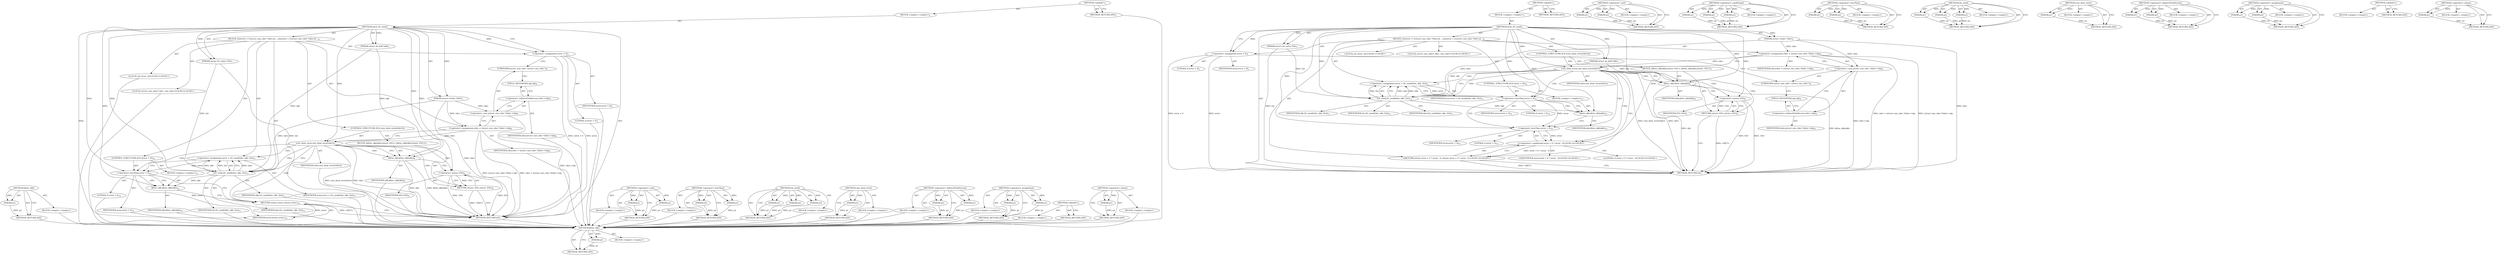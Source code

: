 digraph "&lt;operator&gt;.minus" {
vulnerable_93 [label=<(METHOD,kfree_skb)>];
vulnerable_94 [label=<(PARAM,p1)>];
vulnerable_95 [label=<(BLOCK,&lt;empty&gt;,&lt;empty&gt;)>];
vulnerable_96 [label=<(METHOD_RETURN,ANY)>];
vulnerable_6 [label=<(METHOD,&lt;global&gt;)<SUB>1</SUB>>];
vulnerable_7 [label=<(BLOCK,&lt;empty&gt;,&lt;empty&gt;)<SUB>1</SUB>>];
vulnerable_8 [label=<(METHOD,iwch_l2t_send)<SUB>1</SUB>>];
vulnerable_9 [label=<(PARAM,struct t3cdev *tdev)<SUB>1</SUB>>];
vulnerable_10 [label=<(PARAM,struct sk_buff *skb)<SUB>1</SUB>>];
vulnerable_11 [label=<(PARAM,struct l2t_entry *l2e)<SUB>1</SUB>>];
vulnerable_12 [label=<(BLOCK,{
	int	error = 0;
	struct cxio_rdev *rdev;

	rd...,{
	int	error = 0;
	struct cxio_rdev *rdev;

	rd...)<SUB>2</SUB>>];
vulnerable_13 [label="<(LOCAL,int error: int)<SUB>3</SUB>>"];
vulnerable_14 [label=<(&lt;operator&gt;.assignment,error = 0)<SUB>3</SUB>>];
vulnerable_15 [label=<(IDENTIFIER,error,error = 0)<SUB>3</SUB>>];
vulnerable_16 [label=<(LITERAL,0,error = 0)<SUB>3</SUB>>];
vulnerable_17 [label="<(LOCAL,struct cxio_rdev* rdev: cxio_rdev*)<SUB>4</SUB>>"];
vulnerable_18 [label=<(&lt;operator&gt;.assignment,rdev = (struct cxio_rdev *)tdev-&gt;ulp)<SUB>6</SUB>>];
vulnerable_19 [label=<(IDENTIFIER,rdev,rdev = (struct cxio_rdev *)tdev-&gt;ulp)<SUB>6</SUB>>];
vulnerable_20 [label=<(&lt;operator&gt;.cast,(struct cxio_rdev *)tdev-&gt;ulp)<SUB>6</SUB>>];
vulnerable_21 [label=<(UNKNOWN,struct cxio_rdev *,struct cxio_rdev *)<SUB>6</SUB>>];
vulnerable_22 [label=<(&lt;operator&gt;.indirectFieldAccess,tdev-&gt;ulp)<SUB>6</SUB>>];
vulnerable_23 [label=<(IDENTIFIER,tdev,(struct cxio_rdev *)tdev-&gt;ulp)<SUB>6</SUB>>];
vulnerable_24 [label=<(FIELD_IDENTIFIER,ulp,ulp)<SUB>6</SUB>>];
vulnerable_25 [label=<(CONTROL_STRUCTURE,IF,if (cxio_fatal_error(rdev)))<SUB>7</SUB>>];
vulnerable_26 [label=<(cxio_fatal_error,cxio_fatal_error(rdev))<SUB>7</SUB>>];
vulnerable_27 [label=<(IDENTIFIER,rdev,cxio_fatal_error(rdev))<SUB>7</SUB>>];
vulnerable_28 [label=<(BLOCK,{
		kfree_skb(skb);
		return -EIO;
	},{
		kfree_skb(skb);
		return -EIO;
	})<SUB>7</SUB>>];
vulnerable_29 [label=<(kfree_skb,kfree_skb(skb))<SUB>8</SUB>>];
vulnerable_30 [label=<(IDENTIFIER,skb,kfree_skb(skb))<SUB>8</SUB>>];
vulnerable_31 [label=<(RETURN,return -EIO;,return -EIO;)<SUB>9</SUB>>];
vulnerable_32 [label=<(&lt;operator&gt;.minus,-EIO)<SUB>9</SUB>>];
vulnerable_33 [label=<(IDENTIFIER,EIO,-EIO)<SUB>9</SUB>>];
vulnerable_34 [label=<(&lt;operator&gt;.assignment,error = l2t_send(tdev, skb, l2e))<SUB>11</SUB>>];
vulnerable_35 [label=<(IDENTIFIER,error,error = l2t_send(tdev, skb, l2e))<SUB>11</SUB>>];
vulnerable_36 [label=<(l2t_send,l2t_send(tdev, skb, l2e))<SUB>11</SUB>>];
vulnerable_37 [label=<(IDENTIFIER,tdev,l2t_send(tdev, skb, l2e))<SUB>11</SUB>>];
vulnerable_38 [label=<(IDENTIFIER,skb,l2t_send(tdev, skb, l2e))<SUB>11</SUB>>];
vulnerable_39 [label=<(IDENTIFIER,l2e,l2t_send(tdev, skb, l2e))<SUB>11</SUB>>];
vulnerable_40 [label=<(CONTROL_STRUCTURE,IF,if (error &lt; 0))<SUB>12</SUB>>];
vulnerable_41 [label=<(&lt;operator&gt;.lessThan,error &lt; 0)<SUB>12</SUB>>];
vulnerable_42 [label=<(IDENTIFIER,error,error &lt; 0)<SUB>12</SUB>>];
vulnerable_43 [label=<(LITERAL,0,error &lt; 0)<SUB>12</SUB>>];
vulnerable_44 [label=<(BLOCK,&lt;empty&gt;,&lt;empty&gt;)<SUB>13</SUB>>];
vulnerable_45 [label=<(kfree_skb,kfree_skb(skb))<SUB>13</SUB>>];
vulnerable_46 [label=<(IDENTIFIER,skb,kfree_skb(skb))<SUB>13</SUB>>];
vulnerable_47 [label=<(RETURN,return error;,return error;)<SUB>14</SUB>>];
vulnerable_48 [label=<(IDENTIFIER,error,return error;)<SUB>14</SUB>>];
vulnerable_49 [label=<(METHOD_RETURN,int)<SUB>1</SUB>>];
vulnerable_51 [label=<(METHOD_RETURN,ANY)<SUB>1</SUB>>];
vulnerable_79 [label=<(METHOD,&lt;operator&gt;.cast)>];
vulnerable_80 [label=<(PARAM,p1)>];
vulnerable_81 [label=<(PARAM,p2)>];
vulnerable_82 [label=<(BLOCK,&lt;empty&gt;,&lt;empty&gt;)>];
vulnerable_83 [label=<(METHOD_RETURN,ANY)>];
vulnerable_107 [label=<(METHOD,&lt;operator&gt;.lessThan)>];
vulnerable_108 [label=<(PARAM,p1)>];
vulnerable_109 [label=<(PARAM,p2)>];
vulnerable_110 [label=<(BLOCK,&lt;empty&gt;,&lt;empty&gt;)>];
vulnerable_111 [label=<(METHOD_RETURN,ANY)>];
vulnerable_101 [label=<(METHOD,l2t_send)>];
vulnerable_102 [label=<(PARAM,p1)>];
vulnerable_103 [label=<(PARAM,p2)>];
vulnerable_104 [label=<(PARAM,p3)>];
vulnerable_105 [label=<(BLOCK,&lt;empty&gt;,&lt;empty&gt;)>];
vulnerable_106 [label=<(METHOD_RETURN,ANY)>];
vulnerable_89 [label=<(METHOD,cxio_fatal_error)>];
vulnerable_90 [label=<(PARAM,p1)>];
vulnerable_91 [label=<(BLOCK,&lt;empty&gt;,&lt;empty&gt;)>];
vulnerable_92 [label=<(METHOD_RETURN,ANY)>];
vulnerable_84 [label=<(METHOD,&lt;operator&gt;.indirectFieldAccess)>];
vulnerable_85 [label=<(PARAM,p1)>];
vulnerable_86 [label=<(PARAM,p2)>];
vulnerable_87 [label=<(BLOCK,&lt;empty&gt;,&lt;empty&gt;)>];
vulnerable_88 [label=<(METHOD_RETURN,ANY)>];
vulnerable_74 [label=<(METHOD,&lt;operator&gt;.assignment)>];
vulnerable_75 [label=<(PARAM,p1)>];
vulnerable_76 [label=<(PARAM,p2)>];
vulnerable_77 [label=<(BLOCK,&lt;empty&gt;,&lt;empty&gt;)>];
vulnerable_78 [label=<(METHOD_RETURN,ANY)>];
vulnerable_68 [label=<(METHOD,&lt;global&gt;)<SUB>1</SUB>>];
vulnerable_69 [label=<(BLOCK,&lt;empty&gt;,&lt;empty&gt;)>];
vulnerable_70 [label=<(METHOD_RETURN,ANY)>];
vulnerable_97 [label=<(METHOD,&lt;operator&gt;.minus)>];
vulnerable_98 [label=<(PARAM,p1)>];
vulnerable_99 [label=<(BLOCK,&lt;empty&gt;,&lt;empty&gt;)>];
vulnerable_100 [label=<(METHOD_RETURN,ANY)>];
fixed_98 [label=<(METHOD,kfree_skb)>];
fixed_99 [label=<(PARAM,p1)>];
fixed_100 [label=<(BLOCK,&lt;empty&gt;,&lt;empty&gt;)>];
fixed_101 [label=<(METHOD_RETURN,ANY)>];
fixed_6 [label=<(METHOD,&lt;global&gt;)<SUB>1</SUB>>];
fixed_7 [label=<(BLOCK,&lt;empty&gt;,&lt;empty&gt;)<SUB>1</SUB>>];
fixed_8 [label=<(METHOD,iwch_l2t_send)<SUB>1</SUB>>];
fixed_9 [label=<(PARAM,struct t3cdev *tdev)<SUB>1</SUB>>];
fixed_10 [label=<(PARAM,struct sk_buff *skb)<SUB>1</SUB>>];
fixed_11 [label=<(PARAM,struct l2t_entry *l2e)<SUB>1</SUB>>];
fixed_12 [label=<(BLOCK,{
	int	error = 0;
	struct cxio_rdev *rdev;

	rd...,{
	int	error = 0;
	struct cxio_rdev *rdev;

	rd...)<SUB>2</SUB>>];
fixed_13 [label="<(LOCAL,int error: int)<SUB>3</SUB>>"];
fixed_14 [label=<(&lt;operator&gt;.assignment,error = 0)<SUB>3</SUB>>];
fixed_15 [label=<(IDENTIFIER,error,error = 0)<SUB>3</SUB>>];
fixed_16 [label=<(LITERAL,0,error = 0)<SUB>3</SUB>>];
fixed_17 [label="<(LOCAL,struct cxio_rdev* rdev: cxio_rdev*)<SUB>4</SUB>>"];
fixed_18 [label=<(&lt;operator&gt;.assignment,rdev = (struct cxio_rdev *)tdev-&gt;ulp)<SUB>6</SUB>>];
fixed_19 [label=<(IDENTIFIER,rdev,rdev = (struct cxio_rdev *)tdev-&gt;ulp)<SUB>6</SUB>>];
fixed_20 [label=<(&lt;operator&gt;.cast,(struct cxio_rdev *)tdev-&gt;ulp)<SUB>6</SUB>>];
fixed_21 [label=<(UNKNOWN,struct cxio_rdev *,struct cxio_rdev *)<SUB>6</SUB>>];
fixed_22 [label=<(&lt;operator&gt;.indirectFieldAccess,tdev-&gt;ulp)<SUB>6</SUB>>];
fixed_23 [label=<(IDENTIFIER,tdev,(struct cxio_rdev *)tdev-&gt;ulp)<SUB>6</SUB>>];
fixed_24 [label=<(FIELD_IDENTIFIER,ulp,ulp)<SUB>6</SUB>>];
fixed_25 [label=<(CONTROL_STRUCTURE,IF,if (cxio_fatal_error(rdev)))<SUB>7</SUB>>];
fixed_26 [label=<(cxio_fatal_error,cxio_fatal_error(rdev))<SUB>7</SUB>>];
fixed_27 [label=<(IDENTIFIER,rdev,cxio_fatal_error(rdev))<SUB>7</SUB>>];
fixed_28 [label=<(BLOCK,{
		kfree_skb(skb);
		return -EIO;
	},{
		kfree_skb(skb);
		return -EIO;
	})<SUB>7</SUB>>];
fixed_29 [label=<(kfree_skb,kfree_skb(skb))<SUB>8</SUB>>];
fixed_30 [label=<(IDENTIFIER,skb,kfree_skb(skb))<SUB>8</SUB>>];
fixed_31 [label=<(RETURN,return -EIO;,return -EIO;)<SUB>9</SUB>>];
fixed_32 [label=<(&lt;operator&gt;.minus,-EIO)<SUB>9</SUB>>];
fixed_33 [label=<(IDENTIFIER,EIO,-EIO)<SUB>9</SUB>>];
fixed_34 [label=<(&lt;operator&gt;.assignment,error = l2t_send(tdev, skb, l2e))<SUB>11</SUB>>];
fixed_35 [label=<(IDENTIFIER,error,error = l2t_send(tdev, skb, l2e))<SUB>11</SUB>>];
fixed_36 [label=<(l2t_send,l2t_send(tdev, skb, l2e))<SUB>11</SUB>>];
fixed_37 [label=<(IDENTIFIER,tdev,l2t_send(tdev, skb, l2e))<SUB>11</SUB>>];
fixed_38 [label=<(IDENTIFIER,skb,l2t_send(tdev, skb, l2e))<SUB>11</SUB>>];
fixed_39 [label=<(IDENTIFIER,l2e,l2t_send(tdev, skb, l2e))<SUB>11</SUB>>];
fixed_40 [label=<(CONTROL_STRUCTURE,IF,if (error &lt; 0))<SUB>12</SUB>>];
fixed_41 [label=<(&lt;operator&gt;.lessThan,error &lt; 0)<SUB>12</SUB>>];
fixed_42 [label=<(IDENTIFIER,error,error &lt; 0)<SUB>12</SUB>>];
fixed_43 [label=<(LITERAL,0,error &lt; 0)<SUB>12</SUB>>];
fixed_44 [label=<(BLOCK,&lt;empty&gt;,&lt;empty&gt;)<SUB>13</SUB>>];
fixed_45 [label=<(kfree_skb,kfree_skb(skb))<SUB>13</SUB>>];
fixed_46 [label=<(IDENTIFIER,skb,kfree_skb(skb))<SUB>13</SUB>>];
fixed_47 [label="<(RETURN,return error &lt; 0 ? error : 0;,return error &lt; 0 ? error : 0;)<SUB>14</SUB>>"];
fixed_48 [label="<(&lt;operator&gt;.conditional,error &lt; 0 ? error : 0)<SUB>14</SUB>>"];
fixed_49 [label=<(&lt;operator&gt;.lessThan,error &lt; 0)<SUB>14</SUB>>];
fixed_50 [label=<(IDENTIFIER,error,error &lt; 0)<SUB>14</SUB>>];
fixed_51 [label=<(LITERAL,0,error &lt; 0)<SUB>14</SUB>>];
fixed_52 [label="<(IDENTIFIER,error,error &lt; 0 ? error : 0)<SUB>14</SUB>>"];
fixed_53 [label="<(LITERAL,0,error &lt; 0 ? error : 0)<SUB>14</SUB>>"];
fixed_54 [label=<(METHOD_RETURN,int)<SUB>1</SUB>>];
fixed_56 [label=<(METHOD_RETURN,ANY)<SUB>1</SUB>>];
fixed_84 [label=<(METHOD,&lt;operator&gt;.cast)>];
fixed_85 [label=<(PARAM,p1)>];
fixed_86 [label=<(PARAM,p2)>];
fixed_87 [label=<(BLOCK,&lt;empty&gt;,&lt;empty&gt;)>];
fixed_88 [label=<(METHOD_RETURN,ANY)>];
fixed_117 [label=<(METHOD,&lt;operator&gt;.conditional)>];
fixed_118 [label=<(PARAM,p1)>];
fixed_119 [label=<(PARAM,p2)>];
fixed_120 [label=<(PARAM,p3)>];
fixed_121 [label=<(BLOCK,&lt;empty&gt;,&lt;empty&gt;)>];
fixed_122 [label=<(METHOD_RETURN,ANY)>];
fixed_112 [label=<(METHOD,&lt;operator&gt;.lessThan)>];
fixed_113 [label=<(PARAM,p1)>];
fixed_114 [label=<(PARAM,p2)>];
fixed_115 [label=<(BLOCK,&lt;empty&gt;,&lt;empty&gt;)>];
fixed_116 [label=<(METHOD_RETURN,ANY)>];
fixed_106 [label=<(METHOD,l2t_send)>];
fixed_107 [label=<(PARAM,p1)>];
fixed_108 [label=<(PARAM,p2)>];
fixed_109 [label=<(PARAM,p3)>];
fixed_110 [label=<(BLOCK,&lt;empty&gt;,&lt;empty&gt;)>];
fixed_111 [label=<(METHOD_RETURN,ANY)>];
fixed_94 [label=<(METHOD,cxio_fatal_error)>];
fixed_95 [label=<(PARAM,p1)>];
fixed_96 [label=<(BLOCK,&lt;empty&gt;,&lt;empty&gt;)>];
fixed_97 [label=<(METHOD_RETURN,ANY)>];
fixed_89 [label=<(METHOD,&lt;operator&gt;.indirectFieldAccess)>];
fixed_90 [label=<(PARAM,p1)>];
fixed_91 [label=<(PARAM,p2)>];
fixed_92 [label=<(BLOCK,&lt;empty&gt;,&lt;empty&gt;)>];
fixed_93 [label=<(METHOD_RETURN,ANY)>];
fixed_79 [label=<(METHOD,&lt;operator&gt;.assignment)>];
fixed_80 [label=<(PARAM,p1)>];
fixed_81 [label=<(PARAM,p2)>];
fixed_82 [label=<(BLOCK,&lt;empty&gt;,&lt;empty&gt;)>];
fixed_83 [label=<(METHOD_RETURN,ANY)>];
fixed_73 [label=<(METHOD,&lt;global&gt;)<SUB>1</SUB>>];
fixed_74 [label=<(BLOCK,&lt;empty&gt;,&lt;empty&gt;)>];
fixed_75 [label=<(METHOD_RETURN,ANY)>];
fixed_102 [label=<(METHOD,&lt;operator&gt;.minus)>];
fixed_103 [label=<(PARAM,p1)>];
fixed_104 [label=<(BLOCK,&lt;empty&gt;,&lt;empty&gt;)>];
fixed_105 [label=<(METHOD_RETURN,ANY)>];
vulnerable_93 -> vulnerable_94  [key=0, label="AST: "];
vulnerable_93 -> vulnerable_94  [key=1, label="DDG: "];
vulnerable_93 -> vulnerable_95  [key=0, label="AST: "];
vulnerable_93 -> vulnerable_96  [key=0, label="AST: "];
vulnerable_93 -> vulnerable_96  [key=1, label="CFG: "];
vulnerable_94 -> vulnerable_96  [key=0, label="DDG: p1"];
vulnerable_95 -> fixed_98  [key=0];
vulnerable_96 -> fixed_98  [key=0];
vulnerable_6 -> vulnerable_7  [key=0, label="AST: "];
vulnerable_6 -> vulnerable_51  [key=0, label="AST: "];
vulnerable_6 -> vulnerable_51  [key=1, label="CFG: "];
vulnerable_7 -> vulnerable_8  [key=0, label="AST: "];
vulnerable_8 -> vulnerable_9  [key=0, label="AST: "];
vulnerable_8 -> vulnerable_9  [key=1, label="DDG: "];
vulnerable_8 -> vulnerable_10  [key=0, label="AST: "];
vulnerable_8 -> vulnerable_10  [key=1, label="DDG: "];
vulnerable_8 -> vulnerable_11  [key=0, label="AST: "];
vulnerable_8 -> vulnerable_11  [key=1, label="DDG: "];
vulnerable_8 -> vulnerable_12  [key=0, label="AST: "];
vulnerable_8 -> vulnerable_49  [key=0, label="AST: "];
vulnerable_8 -> vulnerable_14  [key=0, label="CFG: "];
vulnerable_8 -> vulnerable_14  [key=1, label="DDG: "];
vulnerable_8 -> vulnerable_48  [key=0, label="DDG: "];
vulnerable_8 -> vulnerable_26  [key=0, label="DDG: "];
vulnerable_8 -> vulnerable_36  [key=0, label="DDG: "];
vulnerable_8 -> vulnerable_41  [key=0, label="DDG: "];
vulnerable_8 -> vulnerable_29  [key=0, label="DDG: "];
vulnerable_8 -> vulnerable_45  [key=0, label="DDG: "];
vulnerable_8 -> vulnerable_32  [key=0, label="DDG: "];
vulnerable_9 -> vulnerable_49  [key=0, label="DDG: tdev"];
vulnerable_9 -> vulnerable_18  [key=0, label="DDG: tdev"];
vulnerable_9 -> vulnerable_20  [key=0, label="DDG: tdev"];
vulnerable_9 -> vulnerable_36  [key=0, label="DDG: tdev"];
vulnerable_10 -> vulnerable_36  [key=0, label="DDG: skb"];
vulnerable_10 -> vulnerable_29  [key=0, label="DDG: skb"];
vulnerable_11 -> vulnerable_49  [key=0, label="DDG: l2e"];
vulnerable_11 -> vulnerable_36  [key=0, label="DDG: l2e"];
vulnerable_12 -> vulnerable_13  [key=0, label="AST: "];
vulnerable_12 -> vulnerable_14  [key=0, label="AST: "];
vulnerable_12 -> vulnerable_17  [key=0, label="AST: "];
vulnerable_12 -> vulnerable_18  [key=0, label="AST: "];
vulnerable_12 -> vulnerable_25  [key=0, label="AST: "];
vulnerable_12 -> vulnerable_34  [key=0, label="AST: "];
vulnerable_12 -> vulnerable_40  [key=0, label="AST: "];
vulnerable_12 -> vulnerable_47  [key=0, label="AST: "];
vulnerable_13 -> fixed_98  [key=0];
vulnerable_14 -> vulnerable_15  [key=0, label="AST: "];
vulnerable_14 -> vulnerable_16  [key=0, label="AST: "];
vulnerable_14 -> vulnerable_21  [key=0, label="CFG: "];
vulnerable_14 -> vulnerable_49  [key=0, label="DDG: error"];
vulnerable_14 -> vulnerable_49  [key=1, label="DDG: error = 0"];
vulnerable_15 -> fixed_98  [key=0];
vulnerable_16 -> fixed_98  [key=0];
vulnerable_17 -> fixed_98  [key=0];
vulnerable_18 -> vulnerable_19  [key=0, label="AST: "];
vulnerable_18 -> vulnerable_20  [key=0, label="AST: "];
vulnerable_18 -> vulnerable_26  [key=0, label="CFG: "];
vulnerable_18 -> vulnerable_26  [key=1, label="DDG: rdev"];
vulnerable_18 -> vulnerable_49  [key=0, label="DDG: (struct cxio_rdev *)tdev-&gt;ulp"];
vulnerable_18 -> vulnerable_49  [key=1, label="DDG: rdev = (struct cxio_rdev *)tdev-&gt;ulp"];
vulnerable_19 -> fixed_98  [key=0];
vulnerable_20 -> vulnerable_21  [key=0, label="AST: "];
vulnerable_20 -> vulnerable_22  [key=0, label="AST: "];
vulnerable_20 -> vulnerable_18  [key=0, label="CFG: "];
vulnerable_20 -> vulnerable_49  [key=0, label="DDG: tdev-&gt;ulp"];
vulnerable_21 -> vulnerable_24  [key=0, label="CFG: "];
vulnerable_22 -> vulnerable_23  [key=0, label="AST: "];
vulnerable_22 -> vulnerable_24  [key=0, label="AST: "];
vulnerable_22 -> vulnerable_20  [key=0, label="CFG: "];
vulnerable_23 -> fixed_98  [key=0];
vulnerable_24 -> vulnerable_22  [key=0, label="CFG: "];
vulnerable_25 -> vulnerable_26  [key=0, label="AST: "];
vulnerable_25 -> vulnerable_28  [key=0, label="AST: "];
vulnerable_26 -> vulnerable_27  [key=0, label="AST: "];
vulnerable_26 -> vulnerable_29  [key=0, label="CFG: "];
vulnerable_26 -> vulnerable_29  [key=1, label="CDG: "];
vulnerable_26 -> vulnerable_36  [key=0, label="CFG: "];
vulnerable_26 -> vulnerable_36  [key=1, label="CDG: "];
vulnerable_26 -> vulnerable_49  [key=0, label="DDG: rdev"];
vulnerable_26 -> vulnerable_49  [key=1, label="DDG: cxio_fatal_error(rdev)"];
vulnerable_26 -> vulnerable_47  [key=0, label="CDG: "];
vulnerable_26 -> vulnerable_34  [key=0, label="CDG: "];
vulnerable_26 -> vulnerable_32  [key=0, label="CDG: "];
vulnerable_26 -> vulnerable_41  [key=0, label="CDG: "];
vulnerable_26 -> vulnerable_31  [key=0, label="CDG: "];
vulnerable_27 -> fixed_98  [key=0];
vulnerable_28 -> vulnerable_29  [key=0, label="AST: "];
vulnerable_28 -> vulnerable_31  [key=0, label="AST: "];
vulnerable_29 -> vulnerable_30  [key=0, label="AST: "];
vulnerable_29 -> vulnerable_32  [key=0, label="CFG: "];
vulnerable_29 -> vulnerable_49  [key=0, label="DDG: skb"];
vulnerable_29 -> vulnerable_49  [key=1, label="DDG: kfree_skb(skb)"];
vulnerable_30 -> fixed_98  [key=0];
vulnerable_31 -> vulnerable_32  [key=0, label="AST: "];
vulnerable_31 -> vulnerable_49  [key=0, label="CFG: "];
vulnerable_31 -> vulnerable_49  [key=1, label="DDG: &lt;RET&gt;"];
vulnerable_32 -> vulnerable_33  [key=0, label="AST: "];
vulnerable_32 -> vulnerable_31  [key=0, label="CFG: "];
vulnerable_32 -> vulnerable_31  [key=1, label="DDG: -EIO"];
vulnerable_32 -> vulnerable_49  [key=0, label="DDG: EIO"];
vulnerable_32 -> vulnerable_49  [key=1, label="DDG: -EIO"];
vulnerable_33 -> fixed_98  [key=0];
vulnerable_34 -> vulnerable_35  [key=0, label="AST: "];
vulnerable_34 -> vulnerable_36  [key=0, label="AST: "];
vulnerable_34 -> vulnerable_41  [key=0, label="CFG: "];
vulnerable_34 -> vulnerable_41  [key=1, label="DDG: error"];
vulnerable_35 -> fixed_98  [key=0];
vulnerable_36 -> vulnerable_37  [key=0, label="AST: "];
vulnerable_36 -> vulnerable_38  [key=0, label="AST: "];
vulnerable_36 -> vulnerable_39  [key=0, label="AST: "];
vulnerable_36 -> vulnerable_34  [key=0, label="CFG: "];
vulnerable_36 -> vulnerable_34  [key=1, label="DDG: tdev"];
vulnerable_36 -> vulnerable_34  [key=2, label="DDG: skb"];
vulnerable_36 -> vulnerable_34  [key=3, label="DDG: l2e"];
vulnerable_36 -> vulnerable_45  [key=0, label="DDG: skb"];
vulnerable_37 -> fixed_98  [key=0];
vulnerable_38 -> fixed_98  [key=0];
vulnerable_39 -> fixed_98  [key=0];
vulnerable_40 -> vulnerable_41  [key=0, label="AST: "];
vulnerable_40 -> vulnerable_44  [key=0, label="AST: "];
vulnerable_41 -> vulnerable_42  [key=0, label="AST: "];
vulnerable_41 -> vulnerable_43  [key=0, label="AST: "];
vulnerable_41 -> vulnerable_45  [key=0, label="CFG: "];
vulnerable_41 -> vulnerable_45  [key=1, label="CDG: "];
vulnerable_41 -> vulnerable_47  [key=0, label="CFG: "];
vulnerable_41 -> vulnerable_48  [key=0, label="DDG: error"];
vulnerable_42 -> fixed_98  [key=0];
vulnerable_43 -> fixed_98  [key=0];
vulnerable_44 -> vulnerable_45  [key=0, label="AST: "];
vulnerable_45 -> vulnerable_46  [key=0, label="AST: "];
vulnerable_45 -> vulnerable_47  [key=0, label="CFG: "];
vulnerable_46 -> fixed_98  [key=0];
vulnerable_47 -> vulnerable_48  [key=0, label="AST: "];
vulnerable_47 -> vulnerable_49  [key=0, label="CFG: "];
vulnerable_47 -> vulnerable_49  [key=1, label="DDG: &lt;RET&gt;"];
vulnerable_48 -> vulnerable_47  [key=0, label="DDG: error"];
vulnerable_49 -> fixed_98  [key=0];
vulnerable_51 -> fixed_98  [key=0];
vulnerable_79 -> vulnerable_80  [key=0, label="AST: "];
vulnerable_79 -> vulnerable_80  [key=1, label="DDG: "];
vulnerable_79 -> vulnerable_82  [key=0, label="AST: "];
vulnerable_79 -> vulnerable_81  [key=0, label="AST: "];
vulnerable_79 -> vulnerable_81  [key=1, label="DDG: "];
vulnerable_79 -> vulnerable_83  [key=0, label="AST: "];
vulnerable_79 -> vulnerable_83  [key=1, label="CFG: "];
vulnerable_80 -> vulnerable_83  [key=0, label="DDG: p1"];
vulnerable_81 -> vulnerable_83  [key=0, label="DDG: p2"];
vulnerable_82 -> fixed_98  [key=0];
vulnerable_83 -> fixed_98  [key=0];
vulnerable_107 -> vulnerable_108  [key=0, label="AST: "];
vulnerable_107 -> vulnerable_108  [key=1, label="DDG: "];
vulnerable_107 -> vulnerable_110  [key=0, label="AST: "];
vulnerable_107 -> vulnerable_109  [key=0, label="AST: "];
vulnerable_107 -> vulnerable_109  [key=1, label="DDG: "];
vulnerable_107 -> vulnerable_111  [key=0, label="AST: "];
vulnerable_107 -> vulnerable_111  [key=1, label="CFG: "];
vulnerable_108 -> vulnerable_111  [key=0, label="DDG: p1"];
vulnerable_109 -> vulnerable_111  [key=0, label="DDG: p2"];
vulnerable_110 -> fixed_98  [key=0];
vulnerable_111 -> fixed_98  [key=0];
vulnerable_101 -> vulnerable_102  [key=0, label="AST: "];
vulnerable_101 -> vulnerable_102  [key=1, label="DDG: "];
vulnerable_101 -> vulnerable_105  [key=0, label="AST: "];
vulnerable_101 -> vulnerable_103  [key=0, label="AST: "];
vulnerable_101 -> vulnerable_103  [key=1, label="DDG: "];
vulnerable_101 -> vulnerable_106  [key=0, label="AST: "];
vulnerable_101 -> vulnerable_106  [key=1, label="CFG: "];
vulnerable_101 -> vulnerable_104  [key=0, label="AST: "];
vulnerable_101 -> vulnerable_104  [key=1, label="DDG: "];
vulnerable_102 -> vulnerable_106  [key=0, label="DDG: p1"];
vulnerable_103 -> vulnerable_106  [key=0, label="DDG: p2"];
vulnerable_104 -> vulnerable_106  [key=0, label="DDG: p3"];
vulnerable_105 -> fixed_98  [key=0];
vulnerable_106 -> fixed_98  [key=0];
vulnerable_89 -> vulnerable_90  [key=0, label="AST: "];
vulnerable_89 -> vulnerable_90  [key=1, label="DDG: "];
vulnerable_89 -> vulnerable_91  [key=0, label="AST: "];
vulnerable_89 -> vulnerable_92  [key=0, label="AST: "];
vulnerable_89 -> vulnerable_92  [key=1, label="CFG: "];
vulnerable_90 -> vulnerable_92  [key=0, label="DDG: p1"];
vulnerable_91 -> fixed_98  [key=0];
vulnerable_92 -> fixed_98  [key=0];
vulnerable_84 -> vulnerable_85  [key=0, label="AST: "];
vulnerable_84 -> vulnerable_85  [key=1, label="DDG: "];
vulnerable_84 -> vulnerable_87  [key=0, label="AST: "];
vulnerable_84 -> vulnerable_86  [key=0, label="AST: "];
vulnerable_84 -> vulnerable_86  [key=1, label="DDG: "];
vulnerable_84 -> vulnerable_88  [key=0, label="AST: "];
vulnerable_84 -> vulnerable_88  [key=1, label="CFG: "];
vulnerable_85 -> vulnerable_88  [key=0, label="DDG: p1"];
vulnerable_86 -> vulnerable_88  [key=0, label="DDG: p2"];
vulnerable_87 -> fixed_98  [key=0];
vulnerable_88 -> fixed_98  [key=0];
vulnerable_74 -> vulnerable_75  [key=0, label="AST: "];
vulnerable_74 -> vulnerable_75  [key=1, label="DDG: "];
vulnerable_74 -> vulnerable_77  [key=0, label="AST: "];
vulnerable_74 -> vulnerable_76  [key=0, label="AST: "];
vulnerable_74 -> vulnerable_76  [key=1, label="DDG: "];
vulnerable_74 -> vulnerable_78  [key=0, label="AST: "];
vulnerable_74 -> vulnerable_78  [key=1, label="CFG: "];
vulnerable_75 -> vulnerable_78  [key=0, label="DDG: p1"];
vulnerable_76 -> vulnerable_78  [key=0, label="DDG: p2"];
vulnerable_77 -> fixed_98  [key=0];
vulnerable_78 -> fixed_98  [key=0];
vulnerable_68 -> vulnerable_69  [key=0, label="AST: "];
vulnerable_68 -> vulnerable_70  [key=0, label="AST: "];
vulnerable_68 -> vulnerable_70  [key=1, label="CFG: "];
vulnerable_69 -> fixed_98  [key=0];
vulnerable_70 -> fixed_98  [key=0];
vulnerable_97 -> vulnerable_98  [key=0, label="AST: "];
vulnerable_97 -> vulnerable_98  [key=1, label="DDG: "];
vulnerable_97 -> vulnerable_99  [key=0, label="AST: "];
vulnerable_97 -> vulnerable_100  [key=0, label="AST: "];
vulnerable_97 -> vulnerable_100  [key=1, label="CFG: "];
vulnerable_98 -> vulnerable_100  [key=0, label="DDG: p1"];
vulnerable_99 -> fixed_98  [key=0];
vulnerable_100 -> fixed_98  [key=0];
fixed_98 -> fixed_99  [key=0, label="AST: "];
fixed_98 -> fixed_99  [key=1, label="DDG: "];
fixed_98 -> fixed_100  [key=0, label="AST: "];
fixed_98 -> fixed_101  [key=0, label="AST: "];
fixed_98 -> fixed_101  [key=1, label="CFG: "];
fixed_99 -> fixed_101  [key=0, label="DDG: p1"];
fixed_6 -> fixed_7  [key=0, label="AST: "];
fixed_6 -> fixed_56  [key=0, label="AST: "];
fixed_6 -> fixed_56  [key=1, label="CFG: "];
fixed_7 -> fixed_8  [key=0, label="AST: "];
fixed_8 -> fixed_9  [key=0, label="AST: "];
fixed_8 -> fixed_9  [key=1, label="DDG: "];
fixed_8 -> fixed_10  [key=0, label="AST: "];
fixed_8 -> fixed_10  [key=1, label="DDG: "];
fixed_8 -> fixed_11  [key=0, label="AST: "];
fixed_8 -> fixed_11  [key=1, label="DDG: "];
fixed_8 -> fixed_12  [key=0, label="AST: "];
fixed_8 -> fixed_54  [key=0, label="AST: "];
fixed_8 -> fixed_14  [key=0, label="CFG: "];
fixed_8 -> fixed_14  [key=1, label="DDG: "];
fixed_8 -> fixed_48  [key=0, label="DDG: "];
fixed_8 -> fixed_26  [key=0, label="DDG: "];
fixed_8 -> fixed_36  [key=0, label="DDG: "];
fixed_8 -> fixed_41  [key=0, label="DDG: "];
fixed_8 -> fixed_29  [key=0, label="DDG: "];
fixed_8 -> fixed_45  [key=0, label="DDG: "];
fixed_8 -> fixed_49  [key=0, label="DDG: "];
fixed_8 -> fixed_32  [key=0, label="DDG: "];
fixed_9 -> fixed_54  [key=0, label="DDG: tdev"];
fixed_9 -> fixed_18  [key=0, label="DDG: tdev"];
fixed_9 -> fixed_20  [key=0, label="DDG: tdev"];
fixed_9 -> fixed_36  [key=0, label="DDG: tdev"];
fixed_10 -> fixed_36  [key=0, label="DDG: skb"];
fixed_10 -> fixed_29  [key=0, label="DDG: skb"];
fixed_11 -> fixed_54  [key=0, label="DDG: l2e"];
fixed_11 -> fixed_36  [key=0, label="DDG: l2e"];
fixed_12 -> fixed_13  [key=0, label="AST: "];
fixed_12 -> fixed_14  [key=0, label="AST: "];
fixed_12 -> fixed_17  [key=0, label="AST: "];
fixed_12 -> fixed_18  [key=0, label="AST: "];
fixed_12 -> fixed_25  [key=0, label="AST: "];
fixed_12 -> fixed_34  [key=0, label="AST: "];
fixed_12 -> fixed_40  [key=0, label="AST: "];
fixed_12 -> fixed_47  [key=0, label="AST: "];
fixed_14 -> fixed_15  [key=0, label="AST: "];
fixed_14 -> fixed_16  [key=0, label="AST: "];
fixed_14 -> fixed_21  [key=0, label="CFG: "];
fixed_14 -> fixed_54  [key=0, label="DDG: error"];
fixed_14 -> fixed_54  [key=1, label="DDG: error = 0"];
fixed_18 -> fixed_19  [key=0, label="AST: "];
fixed_18 -> fixed_20  [key=0, label="AST: "];
fixed_18 -> fixed_26  [key=0, label="CFG: "];
fixed_18 -> fixed_26  [key=1, label="DDG: rdev"];
fixed_18 -> fixed_54  [key=0, label="DDG: (struct cxio_rdev *)tdev-&gt;ulp"];
fixed_18 -> fixed_54  [key=1, label="DDG: rdev = (struct cxio_rdev *)tdev-&gt;ulp"];
fixed_20 -> fixed_21  [key=0, label="AST: "];
fixed_20 -> fixed_22  [key=0, label="AST: "];
fixed_20 -> fixed_18  [key=0, label="CFG: "];
fixed_20 -> fixed_54  [key=0, label="DDG: tdev-&gt;ulp"];
fixed_21 -> fixed_24  [key=0, label="CFG: "];
fixed_22 -> fixed_23  [key=0, label="AST: "];
fixed_22 -> fixed_24  [key=0, label="AST: "];
fixed_22 -> fixed_20  [key=0, label="CFG: "];
fixed_24 -> fixed_22  [key=0, label="CFG: "];
fixed_25 -> fixed_26  [key=0, label="AST: "];
fixed_25 -> fixed_28  [key=0, label="AST: "];
fixed_26 -> fixed_27  [key=0, label="AST: "];
fixed_26 -> fixed_29  [key=0, label="CFG: "];
fixed_26 -> fixed_29  [key=1, label="CDG: "];
fixed_26 -> fixed_36  [key=0, label="CFG: "];
fixed_26 -> fixed_36  [key=1, label="CDG: "];
fixed_26 -> fixed_54  [key=0, label="DDG: rdev"];
fixed_26 -> fixed_54  [key=1, label="DDG: cxio_fatal_error(rdev)"];
fixed_26 -> fixed_47  [key=0, label="CDG: "];
fixed_26 -> fixed_34  [key=0, label="CDG: "];
fixed_26 -> fixed_48  [key=0, label="CDG: "];
fixed_26 -> fixed_32  [key=0, label="CDG: "];
fixed_26 -> fixed_49  [key=0, label="CDG: "];
fixed_26 -> fixed_41  [key=0, label="CDG: "];
fixed_26 -> fixed_31  [key=0, label="CDG: "];
fixed_28 -> fixed_29  [key=0, label="AST: "];
fixed_28 -> fixed_31  [key=0, label="AST: "];
fixed_29 -> fixed_30  [key=0, label="AST: "];
fixed_29 -> fixed_32  [key=0, label="CFG: "];
fixed_29 -> fixed_54  [key=0, label="DDG: skb"];
fixed_29 -> fixed_54  [key=1, label="DDG: kfree_skb(skb)"];
fixed_31 -> fixed_32  [key=0, label="AST: "];
fixed_31 -> fixed_54  [key=0, label="CFG: "];
fixed_31 -> fixed_54  [key=1, label="DDG: &lt;RET&gt;"];
fixed_32 -> fixed_33  [key=0, label="AST: "];
fixed_32 -> fixed_31  [key=0, label="CFG: "];
fixed_32 -> fixed_31  [key=1, label="DDG: -EIO"];
fixed_32 -> fixed_54  [key=0, label="DDG: EIO"];
fixed_32 -> fixed_54  [key=1, label="DDG: -EIO"];
fixed_34 -> fixed_35  [key=0, label="AST: "];
fixed_34 -> fixed_36  [key=0, label="AST: "];
fixed_34 -> fixed_41  [key=0, label="CFG: "];
fixed_34 -> fixed_41  [key=1, label="DDG: error"];
fixed_36 -> fixed_37  [key=0, label="AST: "];
fixed_36 -> fixed_38  [key=0, label="AST: "];
fixed_36 -> fixed_39  [key=0, label="AST: "];
fixed_36 -> fixed_34  [key=0, label="CFG: "];
fixed_36 -> fixed_34  [key=1, label="DDG: tdev"];
fixed_36 -> fixed_34  [key=2, label="DDG: skb"];
fixed_36 -> fixed_34  [key=3, label="DDG: l2e"];
fixed_36 -> fixed_45  [key=0, label="DDG: skb"];
fixed_40 -> fixed_41  [key=0, label="AST: "];
fixed_40 -> fixed_44  [key=0, label="AST: "];
fixed_41 -> fixed_42  [key=0, label="AST: "];
fixed_41 -> fixed_43  [key=0, label="AST: "];
fixed_41 -> fixed_45  [key=0, label="CFG: "];
fixed_41 -> fixed_45  [key=1, label="CDG: "];
fixed_41 -> fixed_49  [key=0, label="CFG: "];
fixed_41 -> fixed_49  [key=1, label="DDG: error"];
fixed_44 -> fixed_45  [key=0, label="AST: "];
fixed_45 -> fixed_46  [key=0, label="AST: "];
fixed_45 -> fixed_49  [key=0, label="CFG: "];
fixed_47 -> fixed_48  [key=0, label="AST: "];
fixed_47 -> fixed_54  [key=0, label="CFG: "];
fixed_47 -> fixed_54  [key=1, label="DDG: &lt;RET&gt;"];
fixed_48 -> fixed_49  [key=0, label="AST: "];
fixed_48 -> fixed_52  [key=0, label="AST: "];
fixed_48 -> fixed_53  [key=0, label="AST: "];
fixed_48 -> fixed_47  [key=0, label="CFG: "];
fixed_48 -> fixed_47  [key=1, label="DDG: error &lt; 0 ? error : 0"];
fixed_49 -> fixed_50  [key=0, label="AST: "];
fixed_49 -> fixed_51  [key=0, label="AST: "];
fixed_49 -> fixed_48  [key=0, label="CFG: "];
fixed_49 -> fixed_48  [key=1, label="DDG: error"];
fixed_84 -> fixed_85  [key=0, label="AST: "];
fixed_84 -> fixed_85  [key=1, label="DDG: "];
fixed_84 -> fixed_87  [key=0, label="AST: "];
fixed_84 -> fixed_86  [key=0, label="AST: "];
fixed_84 -> fixed_86  [key=1, label="DDG: "];
fixed_84 -> fixed_88  [key=0, label="AST: "];
fixed_84 -> fixed_88  [key=1, label="CFG: "];
fixed_85 -> fixed_88  [key=0, label="DDG: p1"];
fixed_86 -> fixed_88  [key=0, label="DDG: p2"];
fixed_117 -> fixed_118  [key=0, label="AST: "];
fixed_117 -> fixed_118  [key=1, label="DDG: "];
fixed_117 -> fixed_121  [key=0, label="AST: "];
fixed_117 -> fixed_119  [key=0, label="AST: "];
fixed_117 -> fixed_119  [key=1, label="DDG: "];
fixed_117 -> fixed_122  [key=0, label="AST: "];
fixed_117 -> fixed_122  [key=1, label="CFG: "];
fixed_117 -> fixed_120  [key=0, label="AST: "];
fixed_117 -> fixed_120  [key=1, label="DDG: "];
fixed_118 -> fixed_122  [key=0, label="DDG: p1"];
fixed_119 -> fixed_122  [key=0, label="DDG: p2"];
fixed_120 -> fixed_122  [key=0, label="DDG: p3"];
fixed_112 -> fixed_113  [key=0, label="AST: "];
fixed_112 -> fixed_113  [key=1, label="DDG: "];
fixed_112 -> fixed_115  [key=0, label="AST: "];
fixed_112 -> fixed_114  [key=0, label="AST: "];
fixed_112 -> fixed_114  [key=1, label="DDG: "];
fixed_112 -> fixed_116  [key=0, label="AST: "];
fixed_112 -> fixed_116  [key=1, label="CFG: "];
fixed_113 -> fixed_116  [key=0, label="DDG: p1"];
fixed_114 -> fixed_116  [key=0, label="DDG: p2"];
fixed_106 -> fixed_107  [key=0, label="AST: "];
fixed_106 -> fixed_107  [key=1, label="DDG: "];
fixed_106 -> fixed_110  [key=0, label="AST: "];
fixed_106 -> fixed_108  [key=0, label="AST: "];
fixed_106 -> fixed_108  [key=1, label="DDG: "];
fixed_106 -> fixed_111  [key=0, label="AST: "];
fixed_106 -> fixed_111  [key=1, label="CFG: "];
fixed_106 -> fixed_109  [key=0, label="AST: "];
fixed_106 -> fixed_109  [key=1, label="DDG: "];
fixed_107 -> fixed_111  [key=0, label="DDG: p1"];
fixed_108 -> fixed_111  [key=0, label="DDG: p2"];
fixed_109 -> fixed_111  [key=0, label="DDG: p3"];
fixed_94 -> fixed_95  [key=0, label="AST: "];
fixed_94 -> fixed_95  [key=1, label="DDG: "];
fixed_94 -> fixed_96  [key=0, label="AST: "];
fixed_94 -> fixed_97  [key=0, label="AST: "];
fixed_94 -> fixed_97  [key=1, label="CFG: "];
fixed_95 -> fixed_97  [key=0, label="DDG: p1"];
fixed_89 -> fixed_90  [key=0, label="AST: "];
fixed_89 -> fixed_90  [key=1, label="DDG: "];
fixed_89 -> fixed_92  [key=0, label="AST: "];
fixed_89 -> fixed_91  [key=0, label="AST: "];
fixed_89 -> fixed_91  [key=1, label="DDG: "];
fixed_89 -> fixed_93  [key=0, label="AST: "];
fixed_89 -> fixed_93  [key=1, label="CFG: "];
fixed_90 -> fixed_93  [key=0, label="DDG: p1"];
fixed_91 -> fixed_93  [key=0, label="DDG: p2"];
fixed_79 -> fixed_80  [key=0, label="AST: "];
fixed_79 -> fixed_80  [key=1, label="DDG: "];
fixed_79 -> fixed_82  [key=0, label="AST: "];
fixed_79 -> fixed_81  [key=0, label="AST: "];
fixed_79 -> fixed_81  [key=1, label="DDG: "];
fixed_79 -> fixed_83  [key=0, label="AST: "];
fixed_79 -> fixed_83  [key=1, label="CFG: "];
fixed_80 -> fixed_83  [key=0, label="DDG: p1"];
fixed_81 -> fixed_83  [key=0, label="DDG: p2"];
fixed_73 -> fixed_74  [key=0, label="AST: "];
fixed_73 -> fixed_75  [key=0, label="AST: "];
fixed_73 -> fixed_75  [key=1, label="CFG: "];
fixed_102 -> fixed_103  [key=0, label="AST: "];
fixed_102 -> fixed_103  [key=1, label="DDG: "];
fixed_102 -> fixed_104  [key=0, label="AST: "];
fixed_102 -> fixed_105  [key=0, label="AST: "];
fixed_102 -> fixed_105  [key=1, label="CFG: "];
fixed_103 -> fixed_105  [key=0, label="DDG: p1"];
}
